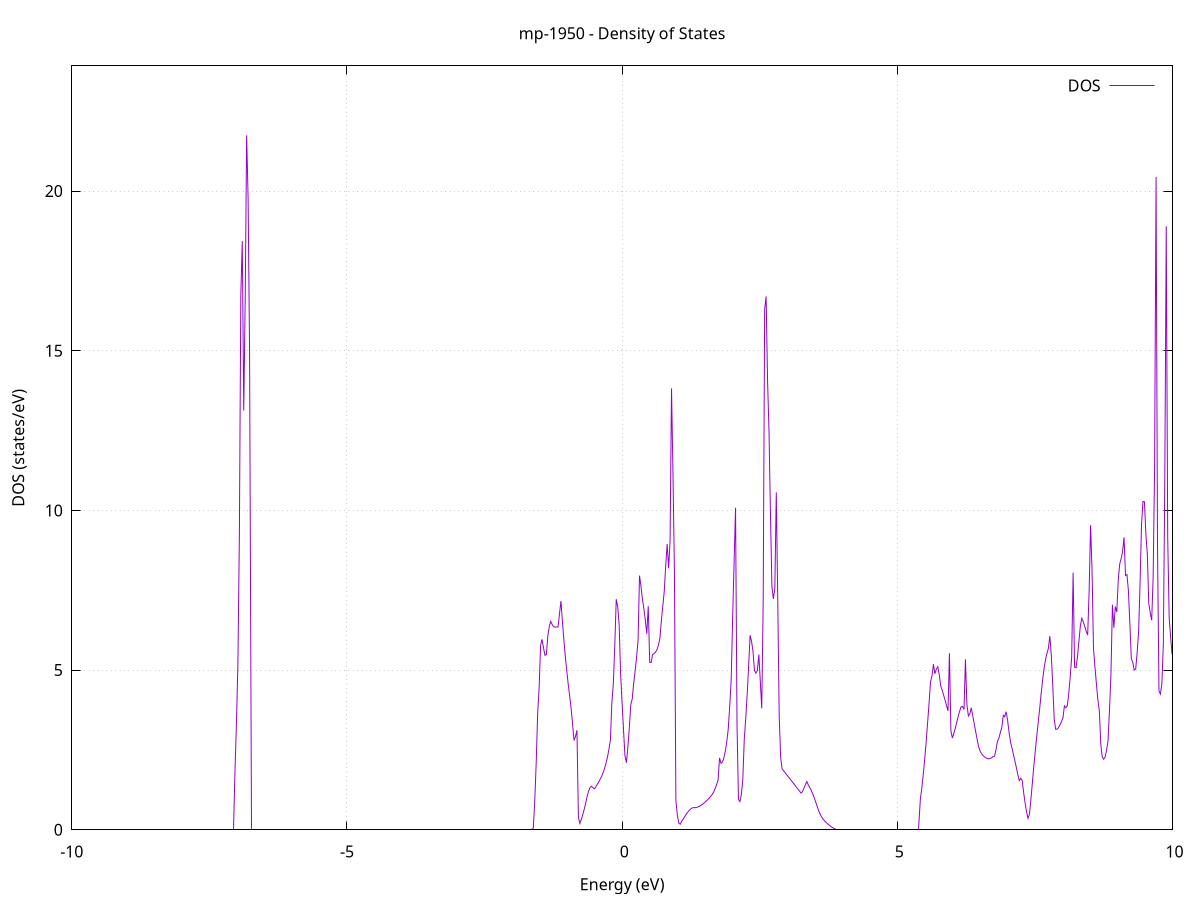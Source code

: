 set title 'mp-1950 - Density of States'
set xlabel 'Energy (eV)'
set ylabel 'DOS (states/eV)'
set grid
set xrange [-10:10]
set yrange [0:23.918]
set xzeroaxis lt -1
set terminal png size 800,600
set output 'mp-1950_dos_gnuplot.png'
plot '-' using 1:2 with lines title 'DOS'
-33.341000 0.000000
-33.314500 0.000000
-33.288100 0.000000
-33.261700 0.000000
-33.235200 0.000000
-33.208800 0.000000
-33.182300 0.000000
-33.155900 0.000000
-33.129500 0.000000
-33.103000 0.000000
-33.076600 0.000000
-33.050100 0.000000
-33.023700 0.000000
-32.997300 0.000000
-32.970800 0.000000
-32.944400 0.000000
-32.918000 0.000000
-32.891500 0.000000
-32.865100 0.000000
-32.838600 0.000000
-32.812200 0.000000
-32.785800 0.000000
-32.759300 0.000000
-32.732900 0.000000
-32.706400 0.000000
-32.680000 0.000000
-32.653600 0.000000
-32.627100 0.000000
-32.600700 0.000000
-32.574300 0.000000
-32.547800 0.000000
-32.521400 0.000000
-32.494900 0.000000
-32.468500 0.000000
-32.442100 0.000000
-32.415600 0.000000
-32.389200 0.000000
-32.362700 0.000000
-32.336300 0.000000
-32.309900 0.000000
-32.283400 0.000000
-32.257000 0.000000
-32.230500 0.000000
-32.204100 0.000000
-32.177700 0.000000
-32.151200 0.000000
-32.124800 0.000000
-32.098400 0.000000
-32.071900 0.000000
-32.045500 0.000000
-32.019000 0.000000
-31.992600 0.000000
-31.966200 0.000000
-31.939700 0.000000
-31.913300 0.000000
-31.886800 0.000000
-31.860400 0.000000
-31.834000 0.000000
-31.807500 0.000000
-31.781100 0.000000
-31.754600 0.000000
-31.728200 0.000000
-31.701800 0.000000
-31.675300 0.000000
-31.648900 0.000000
-31.622500 0.000000
-31.596000 0.000000
-31.569600 0.000000
-31.543100 0.000000
-31.516700 0.000000
-31.490300 0.000000
-31.463800 0.000000
-31.437400 0.000000
-31.410900 0.000000
-31.384500 0.000000
-31.358100 0.000000
-31.331600 0.000000
-31.305200 0.000000
-31.278700 0.000000
-31.252300 0.000000
-31.225900 0.000000
-31.199400 0.000000
-31.173000 0.000000
-31.146600 0.000000
-31.120100 0.000000
-31.093700 0.000000
-31.067200 0.000000
-31.040800 0.000000
-31.014400 0.000000
-30.987900 0.000000
-30.961500 0.000000
-30.935000 68.733800
-30.908600 0.000000
-30.882200 0.000000
-30.855700 0.000000
-30.829300 0.000000
-30.802900 0.000000
-30.776400 0.000000
-30.750000 0.000000
-30.723500 0.000000
-30.697100 0.000000
-30.670700 0.000000
-30.644200 0.000000
-30.617800 0.000000
-30.591300 0.000000
-30.564900 0.000000
-30.538500 0.000000
-30.512000 0.000000
-30.485600 0.000000
-30.459100 0.000000
-30.432700 0.000000
-30.406300 0.000000
-30.379800 0.000000
-30.353400 0.000000
-30.327000 0.000000
-30.300500 0.000000
-30.274100 0.000000
-30.247600 0.000000
-30.221200 0.000000
-30.194800 0.000000
-30.168300 0.000000
-30.141900 0.000000
-30.115400 0.000000
-30.089000 0.000000
-30.062600 0.000000
-30.036100 0.000000
-30.009700 0.000000
-29.983200 0.000000
-29.956800 0.000000
-29.930400 0.000000
-29.903900 0.000000
-29.877500 0.000000
-29.851100 0.000000
-29.824600 0.000000
-29.798200 0.000000
-29.771700 0.000000
-29.745300 0.000000
-29.718900 0.000000
-29.692400 0.000000
-29.666000 0.000000
-29.639500 0.000000
-29.613100 0.000000
-29.586700 0.000000
-29.560200 0.000000
-29.533800 0.000000
-29.507300 0.000000
-29.480900 0.000000
-29.454500 0.000000
-29.428000 0.000000
-29.401600 0.000000
-29.375200 0.000000
-29.348700 0.000000
-29.322300 0.000000
-29.295800 0.000000
-29.269400 0.000000
-29.243000 0.000000
-29.216500 0.000000
-29.190100 0.000000
-29.163600 0.000000
-29.137200 0.000000
-29.110800 0.000000
-29.084300 0.000000
-29.057900 0.000000
-29.031500 0.000000
-29.005000 0.000000
-28.978600 0.000000
-28.952100 0.000000
-28.925700 0.000000
-28.899300 0.000000
-28.872800 0.000000
-28.846400 0.000000
-28.819900 0.000000
-28.793500 0.000000
-28.767100 0.000000
-28.740600 0.000000
-28.714200 0.000000
-28.687700 0.000000
-28.661300 0.000000
-28.634900 0.000000
-28.608400 0.000000
-28.582000 0.000000
-28.555600 0.000000
-28.529100 0.000000
-28.502700 0.000000
-28.476200 0.000000
-28.449800 0.000000
-28.423400 0.000000
-28.396900 0.000000
-28.370500 0.000000
-28.344000 0.000000
-28.317600 0.000000
-28.291200 0.000000
-28.264700 0.000000
-28.238300 0.000000
-28.211800 0.000000
-28.185400 0.000000
-28.159000 0.000000
-28.132500 0.000000
-28.106100 0.000000
-28.079700 0.000000
-28.053200 0.000000
-28.026800 0.000000
-28.000300 0.000000
-27.973900 0.000000
-27.947500 0.000000
-27.921000 0.000000
-27.894600 0.000000
-27.868100 0.000000
-27.841700 0.000000
-27.815300 0.000000
-27.788800 0.000000
-27.762400 0.000000
-27.735900 0.000000
-27.709500 0.000000
-27.683100 0.000000
-27.656600 0.000000
-27.630200 0.000000
-27.603800 0.000000
-27.577300 0.000000
-27.550900 0.000000
-27.524400 0.000000
-27.498000 0.000000
-27.471600 0.000000
-27.445100 0.000000
-27.418700 0.000000
-27.392200 0.000000
-27.365800 0.000000
-27.339400 0.000000
-27.312900 0.000000
-27.286500 0.000000
-27.260100 0.000000
-27.233600 0.000000
-27.207200 0.000000
-27.180700 0.000000
-27.154300 0.000000
-27.127900 0.000000
-27.101400 0.000000
-27.075000 0.000000
-27.048500 0.000000
-27.022100 0.000000
-26.995700 0.000000
-26.969200 0.000000
-26.942800 0.000000
-26.916300 0.000000
-26.889900 0.000000
-26.863500 0.000000
-26.837000 0.000000
-26.810600 0.000000
-26.784200 0.000000
-26.757700 0.000000
-26.731300 0.000000
-26.704800 0.000000
-26.678400 0.000000
-26.652000 0.000000
-26.625500 0.000000
-26.599100 0.000000
-26.572600 0.000000
-26.546200 0.000000
-26.519800 0.000000
-26.493300 0.000000
-26.466900 0.000000
-26.440400 0.000000
-26.414000 0.000000
-26.387600 0.000000
-26.361100 0.000000
-26.334700 0.000000
-26.308300 0.000000
-26.281800 0.000000
-26.255400 0.000000
-26.228900 0.000000
-26.202500 0.000000
-26.176100 0.000000
-26.149600 0.000000
-26.123200 0.000000
-26.096700 0.000000
-26.070300 0.000000
-26.043900 0.000000
-26.017400 0.000000
-25.991000 0.000000
-25.964500 0.000000
-25.938100 0.000000
-25.911700 0.000000
-25.885200 0.000000
-25.858800 0.000000
-25.832400 0.000000
-25.805900 0.000000
-25.779500 0.000000
-25.753000 0.000000
-25.726600 0.000000
-25.700200 0.000000
-25.673700 0.000000
-25.647300 0.000000
-25.620800 0.000000
-25.594400 0.000000
-25.568000 0.000000
-25.541500 0.000000
-25.515100 0.000000
-25.488700 0.000000
-25.462200 0.000000
-25.435800 0.000000
-25.409300 0.000000
-25.382900 0.000000
-25.356500 0.000000
-25.330000 0.000000
-25.303600 0.000000
-25.277100 0.000000
-25.250700 0.000000
-25.224300 0.000000
-25.197800 0.000000
-25.171400 0.000000
-25.144900 0.000000
-25.118500 0.000000
-25.092100 0.000000
-25.065600 0.000000
-25.039200 0.000000
-25.012800 0.000000
-24.986300 0.000000
-24.959900 0.000000
-24.933400 0.000000
-24.907000 0.000000
-24.880600 0.000000
-24.854100 0.000000
-24.827700 0.000000
-24.801200 0.000000
-24.774800 0.000000
-24.748400 0.000000
-24.721900 0.000000
-24.695500 0.000000
-24.669000 0.000000
-24.642600 0.000000
-24.616200 0.000000
-24.589700 0.000000
-24.563300 0.000000
-24.536900 0.000000
-24.510400 0.000000
-24.484000 0.000000
-24.457500 0.000000
-24.431100 0.000000
-24.404700 0.000000
-24.378200 0.000000
-24.351800 0.000000
-24.325300 0.000000
-24.298900 0.000000
-24.272500 0.000000
-24.246000 0.000000
-24.219600 0.000000
-24.193100 0.000000
-24.166700 0.000000
-24.140300 0.000000
-24.113800 0.000000
-24.087400 0.000000
-24.061000 0.000000
-24.034500 0.000000
-24.008100 0.000000
-23.981600 0.000000
-23.955200 0.000000
-23.928800 0.000000
-23.902300 0.000000
-23.875900 0.000000
-23.849400 0.000000
-23.823000 0.000000
-23.796600 0.000000
-23.770100 0.000000
-23.743700 0.000000
-23.717300 0.000000
-23.690800 0.000000
-23.664400 0.000000
-23.637900 0.000000
-23.611500 0.000000
-23.585100 0.000000
-23.558600 0.000000
-23.532200 0.000000
-23.505700 0.000000
-23.479300 0.000000
-23.452900 0.000000
-23.426400 0.000000
-23.400000 0.000000
-23.373500 0.000000
-23.347100 0.000000
-23.320700 0.000000
-23.294200 0.000000
-23.267800 0.000000
-23.241400 0.000000
-23.214900 0.000000
-23.188500 0.000000
-23.162000 0.000000
-23.135600 0.000000
-23.109200 0.000000
-23.082700 0.000000
-23.056300 0.000000
-23.029800 0.000000
-23.003400 0.000000
-22.977000 0.000000
-22.950500 0.000000
-22.924100 0.000000
-22.897600 0.000000
-22.871200 0.000000
-22.844800 0.000000
-22.818300 0.000000
-22.791900 0.000000
-22.765500 0.000000
-22.739000 0.000000
-22.712600 0.000000
-22.686100 0.000000
-22.659700 0.000000
-22.633300 0.000000
-22.606800 0.000000
-22.580400 0.000000
-22.553900 0.000000
-22.527500 0.000000
-22.501100 0.000000
-22.474600 0.000000
-22.448200 0.000000
-22.421700 0.000000
-22.395300 0.000000
-22.368900 0.000000
-22.342400 0.000000
-22.316000 0.000000
-22.289600 0.000000
-22.263100 0.000000
-22.236700 0.000000
-22.210200 0.000000
-22.183800 0.000000
-22.157400 0.000000
-22.130900 0.000000
-22.104500 0.000000
-22.078000 0.000000
-22.051600 0.000000
-22.025200 0.000000
-21.998700 0.000000
-21.972300 0.000000
-21.945900 0.000000
-21.919400 0.000000
-21.893000 0.000000
-21.866500 0.000000
-21.840100 0.000000
-21.813700 0.000000
-21.787200 0.000000
-21.760800 0.000000
-21.734300 0.000000
-21.707900 0.000000
-21.681500 0.000000
-21.655000 0.000000
-21.628600 0.000000
-21.602100 0.000000
-21.575700 0.000000
-21.549300 0.000000
-21.522800 0.000000
-21.496400 0.000000
-21.470000 0.000000
-21.443500 0.000000
-21.417100 0.000000
-21.390600 0.000000
-21.364200 0.000000
-21.337800 0.000000
-21.311300 0.000000
-21.284900 0.000000
-21.258400 0.000000
-21.232000 0.000000
-21.205600 0.000000
-21.179100 0.000000
-21.152700 0.000000
-21.126200 0.000000
-21.099800 0.000000
-21.073400 0.000000
-21.046900 0.000000
-21.020500 0.000000
-20.994100 0.000000
-20.967600 0.000000
-20.941200 0.000000
-20.914700 0.000000
-20.888300 0.000000
-20.861900 0.000000
-20.835400 0.000000
-20.809000 0.000000
-20.782500 0.000000
-20.756100 0.000000
-20.729700 0.000000
-20.703200 0.000000
-20.676800 0.000000
-20.650300 0.000000
-20.623900 0.000000
-20.597500 0.000000
-20.571000 0.000000
-20.544600 0.000000
-20.518200 0.000000
-20.491700 0.000000
-20.465300 0.000000
-20.438800 0.000000
-20.412400 0.000000
-20.386000 0.000000
-20.359500 0.000000
-20.333100 0.000000
-20.306600 0.000000
-20.280200 0.000000
-20.253800 0.000000
-20.227300 0.000000
-20.200900 0.000000
-20.174500 0.000000
-20.148000 0.000000
-20.121600 0.000000
-20.095100 0.000000
-20.068700 0.000000
-20.042300 0.000000
-20.015800 0.000000
-19.989400 0.000000
-19.962900 0.000000
-19.936500 0.000000
-19.910100 0.000000
-19.883600 0.000000
-19.857200 0.000000
-19.830700 0.000000
-19.804300 0.000000
-19.777900 0.000000
-19.751400 0.000000
-19.725000 0.000000
-19.698600 0.000000
-19.672100 0.000000
-19.645700 0.000000
-19.619200 0.000000
-19.592800 0.000000
-19.566400 0.000000
-19.539900 0.000000
-19.513500 0.000000
-19.487000 0.000000
-19.460600 0.000000
-19.434200 0.000000
-19.407700 0.000000
-19.381300 0.000000
-19.354800 0.000000
-19.328400 0.000000
-19.302000 0.000000
-19.275500 0.000000
-19.249100 0.000000
-19.222700 0.000000
-19.196200 0.000000
-19.169800 0.000000
-19.143300 0.000000
-19.116900 0.000000
-19.090500 0.000000
-19.064000 0.000000
-19.037600 0.000000
-19.011100 0.000000
-18.984700 0.000000
-18.958300 0.000000
-18.931800 0.000000
-18.905400 0.000000
-18.878900 0.000000
-18.852500 0.000000
-18.826100 0.000000
-18.799600 0.000000
-18.773200 0.000000
-18.746800 0.000000
-18.720300 0.000000
-18.693900 0.000000
-18.667400 0.000000
-18.641000 0.000000
-18.614600 0.000000
-18.588100 0.000000
-18.561700 0.000000
-18.535200 0.000000
-18.508800 0.000000
-18.482400 0.000000
-18.455900 0.000000
-18.429500 0.000000
-18.403100 0.000000
-18.376600 0.000000
-18.350200 0.000000
-18.323700 0.000000
-18.297300 0.000000
-18.270900 0.000000
-18.244400 0.000000
-18.218000 0.000000
-18.191500 0.000000
-18.165100 0.000000
-18.138700 0.000000
-18.112200 0.000000
-18.085800 0.000000
-18.059300 0.000000
-18.032900 0.000000
-18.006500 0.000000
-17.980000 0.000000
-17.953600 0.000000
-17.927200 0.000000
-17.900700 0.000000
-17.874300 0.000000
-17.847800 0.000000
-17.821400 0.000000
-17.795000 0.000000
-17.768500 0.000000
-17.742100 0.000000
-17.715600 0.000000
-17.689200 0.000000
-17.662800 0.000000
-17.636300 0.000000
-17.609900 0.000000
-17.583400 0.000000
-17.557000 0.000000
-17.530600 0.000000
-17.504100 0.000000
-17.477700 0.000000
-17.451300 0.000000
-17.424800 0.000000
-17.398400 0.000000
-17.371900 0.000000
-17.345500 0.000000
-17.319100 0.000000
-17.292600 0.000000
-17.266200 0.000000
-17.239700 0.000000
-17.213300 0.000000
-17.186900 0.000000
-17.160400 0.000000
-17.134000 0.000000
-17.107500 0.000000
-17.081100 0.000000
-17.054700 0.000000
-17.028200 0.000000
-17.001800 0.000000
-16.975400 0.000000
-16.948900 0.000000
-16.922500 0.000000
-16.896000 0.000000
-16.869600 0.000000
-16.843200 0.000000
-16.816700 0.000000
-16.790300 0.000000
-16.763800 0.000000
-16.737400 0.000000
-16.711000 0.000000
-16.684500 0.000000
-16.658100 0.000000
-16.631700 0.000000
-16.605200 0.000000
-16.578800 0.000000
-16.552300 0.000000
-16.525900 0.000000
-16.499500 0.000000
-16.473000 0.000000
-16.446600 0.000000
-16.420100 0.000000
-16.393700 0.000000
-16.367300 0.000000
-16.340800 0.000000
-16.314400 0.000000
-16.287900 0.000000
-16.261500 0.000000
-16.235100 0.000000
-16.208600 0.000000
-16.182200 0.000000
-16.155800 0.000000
-16.129300 0.000000
-16.102900 0.000000
-16.076400 0.000000
-16.050000 0.000000
-16.023600 0.000000
-15.997100 0.000000
-15.970700 0.000000
-15.944200 0.000000
-15.917800 0.000000
-15.891400 0.000000
-15.864900 0.000000
-15.838500 0.000000
-15.812000 0.000000
-15.785600 0.000000
-15.759200 0.000000
-15.732700 0.000000
-15.706300 0.000000
-15.679900 0.000000
-15.653400 0.000000
-15.627000 0.000000
-15.600500 0.000000
-15.574100 0.000000
-15.547700 0.000000
-15.521200 0.000000
-15.494800 0.000000
-15.468300 0.000000
-15.441900 0.000000
-15.415500 0.000000
-15.389000 0.000000
-15.362600 0.000000
-15.336100 0.000000
-15.309700 0.000000
-15.283300 0.000000
-15.256800 0.000000
-15.230400 0.000000
-15.204000 0.000000
-15.177500 0.000000
-15.151100 0.000000
-15.124600 0.000000
-15.098200 0.000000
-15.071800 0.000000
-15.045300 0.000000
-15.018900 0.000000
-14.992400 0.000000
-14.966000 0.000000
-14.939600 0.000000
-14.913100 0.000000
-14.886700 0.000000
-14.860200 0.000000
-14.833800 0.000000
-14.807400 0.000000
-14.780900 0.000000
-14.754500 0.000000
-14.728100 0.000000
-14.701600 0.000000
-14.675200 0.000000
-14.648700 0.000000
-14.622300 0.000000
-14.595900 0.000000
-14.569400 0.000000
-14.543000 0.000000
-14.516500 0.000000
-14.490100 0.000000
-14.463700 0.000000
-14.437200 0.000000
-14.410800 0.000000
-14.384400 0.000000
-14.357900 0.000000
-14.331500 0.000000
-14.305000 0.000000
-14.278600 0.000000
-14.252200 0.000000
-14.225700 0.000000
-14.199300 0.000000
-14.172800 0.000000
-14.146400 0.000000
-14.120000 0.000000
-14.093500 0.000000
-14.067100 0.000000
-14.040600 0.000000
-14.014200 0.000000
-13.987800 0.000000
-13.961300 0.000000
-13.934900 0.000000
-13.908500 0.000000
-13.882000 0.000000
-13.855600 0.000000
-13.829100 0.000000
-13.802700 0.000000
-13.776300 0.000000
-13.749800 0.000000
-13.723400 0.000000
-13.696900 0.000000
-13.670500 0.000000
-13.644100 0.000000
-13.617600 0.000000
-13.591200 0.000000
-13.564700 0.000000
-13.538300 0.000000
-13.511900 0.000000
-13.485400 0.000000
-13.459000 0.000000
-13.432600 0.000000
-13.406100 0.000000
-13.379700 1.069900
-13.353200 2.104300
-13.326800 3.649800
-13.300400 5.592100
-13.273900 7.957500
-13.247500 16.824800
-13.221000 23.834900
-13.194600 24.399800
-13.168200 36.083800
-13.141700 24.067200
-13.115300 30.378300
-13.088800 54.629800
-13.062400 10.060500
-13.036000 83.080800
-13.009500 41.184300
-12.983100 54.212300
-12.956700 25.809800
-12.930200 11.988300
-12.903800 0.000000
-12.877300 0.000000
-12.850900 0.000000
-12.824500 0.000000
-12.798000 0.000000
-12.771600 0.000000
-12.745100 0.000000
-12.718700 0.000000
-12.692300 0.000000
-12.665800 0.000000
-12.639400 0.000000
-12.613000 0.000000
-12.586500 0.000000
-12.560100 0.000000
-12.533600 0.000000
-12.507200 0.000000
-12.480800 0.000000
-12.454300 0.000000
-12.427900 0.000000
-12.401400 0.000000
-12.375000 0.000000
-12.348600 0.000000
-12.322100 0.000000
-12.295700 0.000000
-12.269200 0.000000
-12.242800 0.000000
-12.216400 0.000000
-12.189900 0.000000
-12.163500 0.000000
-12.137100 0.000000
-12.110600 0.000000
-12.084200 0.000000
-12.057700 0.000000
-12.031300 0.000000
-12.004900 0.000000
-11.978400 0.000000
-11.952000 0.000000
-11.925500 0.000000
-11.899100 0.000000
-11.872700 0.000000
-11.846200 0.000000
-11.819800 0.000000
-11.793300 0.000000
-11.766900 0.000000
-11.740500 0.000000
-11.714000 0.000000
-11.687600 0.000000
-11.661200 0.000000
-11.634700 0.000000
-11.608300 0.000000
-11.581800 0.000000
-11.555400 0.000000
-11.529000 0.000000
-11.502500 0.000000
-11.476100 0.000000
-11.449600 0.000000
-11.423200 0.000000
-11.396800 0.000000
-11.370300 0.000000
-11.343900 0.000000
-11.317400 0.000000
-11.291000 0.000000
-11.264600 0.000000
-11.238100 0.000000
-11.211700 0.000000
-11.185300 0.000000
-11.158800 0.000000
-11.132400 0.000000
-11.105900 0.000000
-11.079500 0.000000
-11.053100 0.000000
-11.026600 0.000000
-11.000200 0.000000
-10.973700 0.000000
-10.947300 0.000000
-10.920900 0.004100
-10.894400 0.059800
-10.868000 0.181000
-10.841600 0.367700
-10.815100 0.619900
-10.788700 1.329200
-10.762200 1.282100
-10.735800 1.483100
-10.709400 1.708700
-10.682900 1.981900
-10.656500 2.302600
-10.630000 2.678800
-10.603600 3.282300
-10.577200 4.223100
-10.550700 5.698600
-10.524300 9.359300
-10.497800 11.851700
-10.471400 28.874200
-10.445000 5.139700
-10.418500 0.062500
-10.392100 31.404700
-10.365700 13.739800
-10.339200 10.954500
-10.312800 8.226000
-10.286300 4.374800
-10.259900 3.317700
-10.233500 1.702500
-10.207000 0.579100
-10.180600 0.045900
-10.154100 0.000000
-10.127700 0.000000
-10.101300 0.000000
-10.074800 0.000000
-10.048400 0.000000
-10.021900 0.000000
-9.995500 0.000000
-9.969100 0.000000
-9.942600 0.000000
-9.916200 0.000000
-9.889800 0.000000
-9.863300 0.000000
-9.836900 0.000000
-9.810400 0.000000
-9.784000 0.000000
-9.757600 0.000000
-9.731100 0.000000
-9.704700 0.000000
-9.678200 0.000000
-9.651800 0.000000
-9.625400 0.000000
-9.598900 0.000000
-9.572500 0.000000
-9.546000 0.000000
-9.519600 0.000000
-9.493200 0.000000
-9.466700 0.000000
-9.440300 0.000000
-9.413900 0.000000
-9.387400 0.000000
-9.361000 0.000000
-9.334500 0.000000
-9.308100 0.000000
-9.281700 0.000000
-9.255200 0.000000
-9.228800 0.000000
-9.202300 0.000000
-9.175900 0.000000
-9.149500 0.000000
-9.123000 0.000000
-9.096600 0.000000
-9.070200 0.000000
-9.043700 0.000000
-9.017300 0.000000
-8.990800 0.000000
-8.964400 0.000000
-8.938000 0.000000
-8.911500 0.000000
-8.885100 0.000000
-8.858600 0.000000
-8.832200 0.000000
-8.805800 0.000000
-8.779300 0.000000
-8.752900 0.000000
-8.726400 0.000000
-8.700000 0.000000
-8.673600 0.000000
-8.647100 0.000000
-8.620700 0.000000
-8.594300 0.000000
-8.567800 0.000000
-8.541400 0.000000
-8.514900 0.000000
-8.488500 0.000000
-8.462100 0.000000
-8.435600 0.000000
-8.409200 0.000000
-8.382700 0.000000
-8.356300 0.000000
-8.329900 0.000000
-8.303400 0.000000
-8.277000 0.000000
-8.250500 0.000000
-8.224100 0.000000
-8.197700 0.000000
-8.171200 0.000000
-8.144800 0.000000
-8.118400 0.000000
-8.091900 0.000000
-8.065500 0.000000
-8.039000 0.000000
-8.012600 0.000000
-7.986200 0.000000
-7.959700 0.000000
-7.933300 0.000000
-7.906800 0.000000
-7.880400 0.000000
-7.854000 0.000000
-7.827500 0.000000
-7.801100 0.000000
-7.774600 0.000000
-7.748200 0.000000
-7.721800 0.000000
-7.695300 0.000000
-7.668900 0.000000
-7.642500 0.000000
-7.616000 0.000000
-7.589600 0.000000
-7.563100 0.000000
-7.536700 0.000000
-7.510300 0.000000
-7.483800 0.000000
-7.457400 0.000000
-7.430900 0.000000
-7.404500 0.000000
-7.378100 0.000000
-7.351600 0.000000
-7.325200 0.000000
-7.298800 0.000000
-7.272300 0.000000
-7.245900 0.000000
-7.219400 0.000000
-7.193000 0.000000
-7.166600 0.000000
-7.140100 0.000000
-7.113700 0.000000
-7.087200 0.000000
-7.060800 0.000000
-7.034400 1.864900
-7.007900 3.359700
-6.981500 5.196500
-6.955000 9.201700
-6.928600 16.755200
-6.902200 18.429700
-6.875700 13.124200
-6.849300 16.572700
-6.822900 21.743500
-6.796400 19.775700
-6.770000 15.030600
-6.743500 0.000000
-6.717100 0.000000
-6.690700 0.000000
-6.664200 0.000000
-6.637800 0.000000
-6.611300 0.000000
-6.584900 0.000000
-6.558500 0.000000
-6.532000 0.000000
-6.505600 0.000000
-6.479100 0.000000
-6.452700 0.000000
-6.426300 0.000000
-6.399800 0.000000
-6.373400 0.000000
-6.347000 0.000000
-6.320500 0.000000
-6.294100 0.000000
-6.267600 0.000000
-6.241200 0.000000
-6.214800 0.000000
-6.188300 0.000000
-6.161900 0.000000
-6.135400 0.000000
-6.109000 0.000000
-6.082600 0.000000
-6.056100 0.000000
-6.029700 0.000000
-6.003200 0.000000
-5.976800 0.000000
-5.950400 0.000000
-5.923900 0.000000
-5.897500 0.000000
-5.871100 0.000000
-5.844600 0.000000
-5.818200 0.000000
-5.791700 0.000000
-5.765300 0.000000
-5.738900 0.000000
-5.712400 0.000000
-5.686000 0.000000
-5.659500 0.000000
-5.633100 0.000000
-5.606700 0.000000
-5.580200 0.000000
-5.553800 0.000000
-5.527400 0.000000
-5.500900 0.000000
-5.474500 0.000000
-5.448000 0.000000
-5.421600 0.000000
-5.395200 0.000000
-5.368700 0.000000
-5.342300 0.000000
-5.315800 0.000000
-5.289400 0.000000
-5.263000 0.000000
-5.236500 0.000000
-5.210100 0.000000
-5.183600 0.000000
-5.157200 0.000000
-5.130800 0.000000
-5.104300 0.000000
-5.077900 0.000000
-5.051500 0.000000
-5.025000 0.000000
-4.998600 0.000000
-4.972100 0.000000
-4.945700 0.000000
-4.919300 0.000000
-4.892800 0.000000
-4.866400 0.000000
-4.839900 0.000000
-4.813500 0.000000
-4.787100 0.000000
-4.760600 0.000000
-4.734200 0.000000
-4.707700 0.000000
-4.681300 0.000000
-4.654900 0.000000
-4.628400 0.000000
-4.602000 0.000000
-4.575600 0.000000
-4.549100 0.000000
-4.522700 0.000000
-4.496200 0.000000
-4.469800 0.000000
-4.443400 0.000000
-4.416900 0.000000
-4.390500 0.000000
-4.364000 0.000000
-4.337600 0.000000
-4.311200 0.000000
-4.284700 0.000000
-4.258300 0.000000
-4.231800 0.000000
-4.205400 0.000000
-4.179000 0.000000
-4.152500 0.000000
-4.126100 0.000000
-4.099700 0.000000
-4.073200 0.000000
-4.046800 0.000000
-4.020300 0.000000
-3.993900 0.000000
-3.967500 0.000000
-3.941000 0.000000
-3.914600 0.000000
-3.888100 0.000000
-3.861700 0.000000
-3.835300 0.000000
-3.808800 0.000000
-3.782400 0.000000
-3.756000 0.000000
-3.729500 0.000000
-3.703100 0.000000
-3.676600 0.000000
-3.650200 0.000000
-3.623800 0.000000
-3.597300 0.000000
-3.570900 0.000000
-3.544400 0.000000
-3.518000 0.000000
-3.491600 0.000000
-3.465100 0.000000
-3.438700 0.000000
-3.412200 0.000000
-3.385800 0.000000
-3.359400 0.000000
-3.332900 0.000000
-3.306500 0.000000
-3.280100 0.000000
-3.253600 0.000000
-3.227200 0.000000
-3.200700 0.000000
-3.174300 0.000000
-3.147900 0.000000
-3.121400 0.000000
-3.095000 0.000000
-3.068500 0.000000
-3.042100 0.000000
-3.015700 0.000000
-2.989200 0.000000
-2.962800 0.000000
-2.936300 0.000000
-2.909900 0.000000
-2.883500 0.000000
-2.857000 0.000000
-2.830600 0.000000
-2.804200 0.000000
-2.777700 0.000000
-2.751300 0.000000
-2.724800 0.000000
-2.698400 0.000000
-2.672000 0.000000
-2.645500 0.000000
-2.619100 0.000000
-2.592600 0.000000
-2.566200 0.000000
-2.539800 0.000000
-2.513300 0.000000
-2.486900 0.000000
-2.460400 0.000000
-2.434000 0.000000
-2.407600 0.000000
-2.381100 0.000000
-2.354700 0.000000
-2.328300 0.000000
-2.301800 0.000000
-2.275400 0.000000
-2.248900 0.000000
-2.222500 0.000000
-2.196100 0.000000
-2.169600 0.000000
-2.143200 0.000000
-2.116700 0.000000
-2.090300 0.000000
-2.063900 0.000000
-2.037400 0.000000
-2.011000 0.000000
-1.984600 0.000000
-1.958100 0.000000
-1.931700 0.000000
-1.905200 0.000000
-1.878800 0.000000
-1.852400 0.000000
-1.825900 0.000000
-1.799500 0.000000
-1.773000 0.000000
-1.746600 0.000000
-1.720200 0.000000
-1.693700 0.000000
-1.667300 0.000000
-1.640800 0.000000
-1.614400 0.051500
-1.588000 0.897300
-1.561500 2.097000
-1.535100 3.650600
-1.508700 4.422700
-1.482200 5.767900
-1.455800 5.963900
-1.429300 5.705200
-1.402900 5.464000
-1.376500 5.484500
-1.350000 6.076900
-1.323600 6.368400
-1.297100 6.525800
-1.270700 6.424700
-1.244300 6.358300
-1.217800 6.342600
-1.191400 6.350800
-1.164900 6.350100
-1.138500 6.758900
-1.112100 7.163200
-1.085600 6.530600
-1.059200 5.949500
-1.032800 5.432400
-1.006300 4.979800
-0.979900 4.557700
-0.953400 4.187400
-0.927000 3.798800
-0.900600 3.312200
-0.874100 2.796700
-0.847700 2.922500
-0.821200 3.115400
-0.794800 0.391800
-0.768400 0.197500
-0.741900 0.324500
-0.715500 0.473200
-0.689000 0.643600
-0.662600 0.835700
-0.636200 1.046000
-0.609700 1.213000
-0.583300 1.318600
-0.556900 1.362600
-0.530400 1.318700
-0.504000 1.280300
-0.477500 1.348500
-0.451100 1.422500
-0.424700 1.502300
-0.398200 1.588000
-0.371800 1.679400
-0.345300 1.790600
-0.318900 1.926800
-0.292500 2.082600
-0.266000 2.280500
-0.239600 2.523700
-0.213200 2.812100
-0.186700 3.992800
-0.160300 4.562900
-0.133800 5.768800
-0.107400 7.218900
-0.081000 6.988600
-0.054500 6.415700
-0.028100 4.898800
-0.001600 3.991000
0.024800 3.128200
0.051200 2.316400
0.077700 2.100600
0.104100 2.594000
0.130600 3.194300
0.157000 3.913800
0.183400 4.103100
0.209900 4.599900
0.236300 4.977100
0.262700 5.404000
0.289200 5.932700
0.315600 7.958300
0.342100 7.628600
0.368500 7.226600
0.394900 6.925300
0.421400 6.556100
0.447800 6.136100
0.474300 7.002100
0.500700 5.243600
0.527100 5.235300
0.553600 5.487200
0.580000 5.519200
0.606500 5.564600
0.632900 5.636300
0.659300 5.784800
0.685800 6.000700
0.712200 6.545600
0.738600 6.996500
0.765100 7.465500
0.791500 8.268000
0.818000 8.948500
0.844400 8.188600
0.870800 9.043400
0.897300 13.818900
0.923700 11.136200
0.950200 8.082700
0.976600 0.907500
1.003000 0.467100
1.029500 0.205900
1.055900 0.173300
1.082400 0.269500
1.108800 0.330800
1.135200 0.407900
1.161700 0.480200
1.188100 0.543300
1.214500 0.597200
1.241000 0.641800
1.267400 0.677200
1.293900 0.695600
1.320300 0.689400
1.346700 0.697300
1.373200 0.713800
1.399600 0.730800
1.426100 0.758600
1.452500 0.790000
1.478900 0.824900
1.505400 0.863300
1.531800 0.905200
1.558200 0.950600
1.584700 0.999600
1.611100 1.052100
1.637600 1.110000
1.664000 1.188400
1.690400 1.290800
1.716900 1.417100
1.743300 1.567400
1.769800 2.249700
1.796200 2.081200
1.822600 2.123900
1.849100 2.252700
1.875500 2.466900
1.902000 2.762100
1.928400 3.166100
1.954800 3.877700
1.981300 4.699100
2.007700 6.632000
2.034100 8.366400
2.060600 10.080600
2.087000 3.319100
2.113500 0.951100
2.139900 0.882600
2.166300 1.101400
2.192800 1.595300
2.219200 2.831700
2.245700 3.485900
2.272100 4.246500
2.298500 5.135300
2.325000 6.093900
2.351400 5.900000
2.377900 5.582000
2.404300 4.990600
2.430700 4.903300
2.457200 4.986800
2.483600 5.487000
2.510000 4.659500
2.536500 3.800400
2.562900 7.190200
2.589400 16.297900
2.615800 16.698800
2.642200 14.066700
2.668700 12.468600
2.695100 9.849900
2.721600 7.611700
2.748000 7.229200
2.774400 7.564300
2.800900 10.563900
2.827300 7.198900
2.853800 3.544600
2.880200 2.267200
2.906600 1.905200
2.933100 1.848100
2.959500 1.790900
2.985900 1.733400
3.012400 1.675800
3.038800 1.618000
3.065300 1.560100
3.091700 1.502000
3.118100 1.443700
3.144600 1.385300
3.171000 1.326700
3.197500 1.267900
3.223900 1.209000
3.250300 1.149900
3.276800 1.193700
3.303200 1.304900
3.329600 1.412100
3.356100 1.512000
3.382500 1.403400
3.409000 1.326200
3.435400 1.235000
3.461800 1.129900
3.488300 1.010800
3.514700 0.877800
3.541200 0.743900
3.567600 0.615100
3.594000 0.500200
3.620500 0.413700
3.646900 0.343300
3.673400 0.288700
3.699800 0.241400
3.726200 0.197800
3.752700 0.157800
3.779100 0.121600
3.805500 0.089000
3.832000 0.060200
3.858400 0.035000
3.884900 0.013500
3.911300 0.000000
3.937700 0.000000
3.964200 0.000000
3.990600 0.000000
4.017100 0.000000
4.043500 0.000000
4.069900 0.000000
4.096400 0.000000
4.122800 0.000000
4.149300 0.000000
4.175700 0.000000
4.202100 0.000000
4.228600 0.000000
4.255000 0.000000
4.281400 0.000000
4.307900 0.000000
4.334300 0.000000
4.360800 0.000000
4.387200 0.000000
4.413600 0.000000
4.440100 0.000000
4.466500 0.000000
4.493000 0.000000
4.519400 0.000000
4.545800 0.000000
4.572300 0.000000
4.598700 0.000000
4.625200 0.000000
4.651600 0.000000
4.678000 0.000000
4.704500 0.000000
4.730900 0.000000
4.757300 0.000000
4.783800 0.000000
4.810200 0.000000
4.836700 0.000000
4.863100 0.000000
4.889500 0.000000
4.916000 0.000000
4.942400 0.000000
4.968900 0.000000
4.995300 0.000000
5.021700 0.000000
5.048200 0.000000
5.074600 0.000000
5.101000 0.000000
5.127500 0.000000
5.153900 0.000000
5.180400 0.000000
5.206800 0.000000
5.233200 0.000000
5.259700 0.000000
5.286100 0.000000
5.312600 0.000000
5.339000 0.000000
5.365400 0.000000
5.391900 0.000000
5.418300 0.950500
5.444800 1.310000
5.471200 1.730300
5.497600 2.211500
5.524100 2.753400
5.550500 3.356200
5.576900 3.968200
5.603400 4.632400
5.629800 4.822300
5.656300 5.183700
5.682700 4.884000
5.709100 5.026900
5.735600 5.103300
5.762000 4.853800
5.788500 4.503500
5.814900 4.365900
5.841300 4.217000
5.867800 4.057000
5.894200 3.889300
5.920700 3.719300
5.947100 5.526100
5.973500 3.095300
6.000000 2.872700
6.026400 3.015200
6.052800 3.174600
6.079300 3.366800
6.105700 3.548300
6.132200 3.710300
6.158600 3.853000
6.185000 3.857800
6.211500 3.765000
6.237900 5.336000
6.264400 3.924000
6.290800 3.562800
6.317200 3.628400
6.343700 3.819200
6.370100 3.579800
6.396600 3.324600
6.423000 3.078200
6.449400 2.840500
6.475900 2.611500
6.502300 2.469900
6.528700 2.383700
6.555200 2.328300
6.581600 2.285900
6.608100 2.253600
6.634500 2.231400
6.660900 2.219400
6.687400 2.234900
6.713800 2.251600
6.740300 2.295200
6.766700 2.300200
6.793100 2.509700
6.819600 2.775700
6.846000 2.870700
6.872400 3.050200
6.898900 3.205400
6.925300 3.585100
6.951800 3.538100
6.978200 3.696500
7.004600 3.415600
7.031100 3.040300
7.057500 2.741600
7.084000 2.554700
7.110400 2.352900
7.136800 2.151900
7.163300 1.945100
7.189700 1.723600
7.216200 1.539900
7.242600 1.613700
7.269000 1.546100
7.295500 1.163800
7.321900 0.837000
7.348300 0.565900
7.374800 0.357200
7.401200 0.490300
7.427700 0.956800
7.454100 1.474700
7.480500 2.000500
7.507000 2.468300
7.533400 2.922000
7.559900 3.361500
7.586300 3.786800
7.612700 4.256800
7.639200 4.678300
7.665600 5.045900
7.692100 5.322200
7.718500 5.522400
7.744900 5.682000
7.771400 6.066200
7.797800 5.461300
7.824200 4.534700
7.850700 3.456000
7.877100 3.145600
7.903600 3.152500
7.930000 3.201000
7.956400 3.284900
7.982900 3.384300
8.009300 3.495800
8.035800 3.878100
8.062200 3.822900
8.088600 3.881200
8.115100 4.262700
8.141500 4.782600
8.168000 5.416300
8.194400 8.047700
8.220800 5.089000
8.247300 5.075000
8.273700 5.423900
8.300100 5.907900
8.326600 6.400100
8.353000 6.623700
8.379500 6.506300
8.405900 6.364800
8.432300 6.211000
8.458800 6.098700
8.485200 7.460500
8.511700 9.538300
8.538100 8.134600
8.564500 5.686600
8.591000 5.099300
8.617400 4.569700
8.643800 4.074100
8.670300 3.733900
8.696700 2.688500
8.723200 2.285200
8.749600 2.208800
8.776000 2.272400
8.802500 2.502000
8.828900 2.791100
8.855400 3.754400
8.881800 4.858400
8.908200 7.048000
8.934700 6.324600
8.961100 6.987200
8.987600 6.817900
9.014000 7.808900
9.040400 8.316500
9.066900 8.487700
9.093300 8.717600
9.119700 9.158000
9.146200 7.960000
9.172600 7.988400
9.199100 7.483900
9.225500 6.445800
9.251900 5.357500
9.278400 5.243400
9.304800 4.998300
9.331300 5.033100
9.357700 5.542500
9.384100 6.200100
9.410600 7.706400
9.437000 9.548700
9.463500 10.278300
9.489900 10.269500
9.516300 9.267900
9.542800 8.629900
9.569200 7.078800
9.595600 6.793600
9.622100 6.561600
9.648500 7.917300
9.675000 11.373700
9.701400 20.442000
9.727800 8.824900
9.754300 4.344600
9.780700 4.247700
9.807200 4.580400
9.833600 5.814700
9.860000 10.944800
9.886500 18.896600
9.912900 9.158700
9.939400 6.648400
9.965800 6.032900
9.992200 5.493600
10.018700 6.560200
10.045100 8.087800
10.071500 7.840300
10.098000 8.398000
10.124400 9.539700
10.150900 9.931100
10.177300 10.049400
10.203700 9.678000
10.230200 7.614500
10.256600 6.350900
10.283100 9.502000
10.309500 9.109500
10.335900 7.992100
10.362400 7.744700
10.388800 7.735900
10.415200 7.793600
10.441700 8.396000
10.468100 6.760100
10.494600 5.796700
10.521000 4.826500
10.547400 4.301100
10.573900 3.873700
10.600300 3.487100
10.626800 3.143000
10.653200 2.848300
10.679600 2.958100
10.706100 3.141300
10.732500 3.118700
10.759000 3.321200
10.785400 3.492300
10.811800 3.633400
10.838300 3.756500
10.864700 3.865800
10.891100 3.949200
10.917600 4.101900
10.944000 4.346400
10.970500 4.238800
10.996900 3.816300
11.023300 3.312700
11.049800 3.126400
11.076200 2.994000
11.102700 2.947600
11.129100 2.937800
11.155500 2.964600
11.182000 3.571000
11.208400 3.655300
11.234900 3.523200
11.261300 3.104800
11.287700 2.604000
11.314200 2.572900
11.340600 2.826100
11.367000 3.116000
11.393500 3.417900
11.419900 3.731800
11.446400 4.057900
11.472800 4.351200
11.499200 4.033600
11.525700 4.241200
11.552100 4.448100
11.578600 4.643600
11.605000 4.839800
11.631400 4.998500
11.657900 5.020500
11.684300 5.114100
11.710800 5.090700
11.737200 3.619500
11.763600 3.045000
11.790100 3.281800
11.816500 2.831300
11.842900 2.606200
11.869400 2.625100
11.895800 2.913700
11.922300 3.470400
11.948700 4.350100
11.975100 5.381500
12.001600 6.547700
12.028000 8.152100
12.054500 9.392200
12.080900 8.598900
12.107300 6.006300
12.133800 5.911600
12.160200 5.491900
12.186600 5.240000
12.213100 14.727400
12.239500 5.079500
12.266000 5.172800
12.292400 4.983900
12.318800 5.071000
12.345300 5.161400
12.371700 5.255100
12.398200 5.352200
12.424600 5.487700
12.451000 5.602900
12.477500 5.695400
12.503900 5.512400
12.530400 5.705200
12.556800 5.704200
12.583200 5.042300
12.609700 4.433100
12.636100 4.763500
12.662500 4.388400
12.689000 4.237200
12.715400 3.842700
12.741900 3.612900
12.768300 3.561400
12.794700 3.546600
12.821200 3.568800
12.847600 3.628700
12.874100 3.753900
12.900500 3.887200
12.926900 3.838400
12.953400 4.029500
12.979800 4.258500
13.006300 4.350300
13.032700 4.613300
13.059100 5.033400
13.085600 5.131300
13.112000 5.287700
13.138400 5.499800
13.164900 5.718500
13.191300 5.831300
13.217800 5.686400
13.244200 5.080500
13.270600 4.596900
13.297100 4.353200
13.323500 4.459000
13.350000 4.940400
13.376400 4.940500
13.402800 5.042200
13.429300 4.886100
13.455700 4.927300
13.482200 5.469200
13.508600 6.061600
13.535000 6.713200
13.561500 7.424000
13.587900 7.987300
13.614300 7.915600
13.640800 7.321800
13.667200 5.976700
13.693700 4.495500
13.720100 3.739700
13.746500 2.867100
13.773000 2.811700
13.799400 2.646300
13.825900 2.873700
13.852300 3.302500
13.878700 3.994400
13.905200 4.453500
13.931600 4.834600
13.958000 5.009200
13.984500 5.252300
14.010900 5.429900
14.037400 5.542100
14.063800 6.019200
14.090200 7.361200
14.116700 6.661800
14.143100 5.298000
14.169600 5.047800
14.196000 4.753100
14.222400 4.442900
14.248900 4.083900
14.275300 3.743400
14.301800 3.374900
14.328200 3.169000
14.354600 3.028500
14.381100 2.878900
14.407500 2.720300
14.433900 2.552700
14.460400 2.839000
14.486800 3.840600
14.513300 3.575200
14.539700 3.743700
14.566100 3.842700
14.592600 3.985200
14.619000 4.201600
14.645500 4.424300
14.671900 4.722300
14.698300 5.032400
14.724800 5.285200
14.751200 5.147800
14.777700 5.046600
14.804100 4.965100
14.830500 4.984900
14.857000 5.115100
14.883400 5.222600
14.909800 5.954400
14.936300 6.209000
14.962700 6.401800
14.989200 6.517100
15.015600 6.574100
15.042000 6.450500
15.068500 6.509100
15.094900 6.438900
15.121400 6.644200
15.147800 6.889300
15.174200 7.890300
15.200700 8.183900
15.227100 8.413000
15.253600 8.590000
15.280000 9.597400
15.306400 7.051000
15.332900 6.188000
15.359300 6.160000
15.385700 5.912900
15.412200 5.483700
15.438600 5.431200
15.465100 5.281400
15.491500 5.034400
15.517900 5.133000
15.544400 3.899100
15.570800 3.923700
15.597300 4.508900
15.623700 5.680400
15.650100 6.807500
15.676600 6.447100
15.703000 5.936800
15.729400 5.155800
15.755900 4.910200
15.782300 5.349300
15.808800 4.909300
15.835200 4.083500
15.861600 3.605000
15.888100 3.114500
15.914500 2.417400
15.941000 1.885600
15.967400 1.546700
15.993800 1.378500
16.020300 1.267100
16.046700 1.177400
16.073200 1.098600
16.099600 1.023600
16.126000 0.952500
16.152500 0.842900
16.178900 0.790600
16.205300 0.761700
16.231800 0.883800
16.258200 0.835100
16.284700 0.787700
16.311100 0.741700
16.337500 0.696900
16.364000 0.653400
16.390400 0.611200
16.416900 0.570300
16.443300 0.530700
16.469700 0.492500
16.496200 0.455500
16.522600 0.419800
16.549100 0.385400
16.575500 0.352300
16.601900 0.320400
16.628400 0.583900
16.654800 0.028600
16.681200 0.025500
16.707700 0.022600
16.734100 0.019900
16.760600 0.017400
16.787000 0.015000
16.813400 0.012800
16.839900 0.010800
16.866300 0.008900
16.892800 0.007200
16.919200 0.005700
16.945600 0.004400
16.972100 0.003200
16.998500 0.002300
17.025000 0.001500
17.051400 0.000800
17.077800 0.000400
17.104300 0.000100
17.130700 0.000000
17.157100 0.000000
17.183600 0.000000
17.210000 0.000000
17.236500 0.000000
17.262900 0.000000
17.289300 0.000000
17.315800 0.000000
17.342200 0.000000
17.368700 0.000000
17.395100 0.000000
17.421500 0.000000
17.448000 0.000000
17.474400 0.000000
17.500800 0.000000
17.527300 0.000000
17.553700 0.000000
17.580200 0.000000
17.606600 0.000000
17.633000 0.000000
17.659500 0.000000
17.685900 0.000000
17.712400 0.000000
17.738800 0.000000
17.765200 0.000000
17.791700 0.000000
17.818100 0.000000
17.844600 0.000000
17.871000 0.000000
17.897400 0.000000
17.923900 0.000000
17.950300 0.000000
17.976700 0.000000
18.003200 0.000000
18.029600 0.000000
18.056100 0.000000
18.082500 0.000000
18.108900 0.000000
18.135400 0.000000
18.161800 0.000000
18.188300 0.000000
18.214700 0.000000
18.241100 0.000000
18.267600 0.000000
18.294000 0.000000
18.320500 0.000000
18.346900 0.000000
18.373300 0.000000
18.399800 0.000000
18.426200 0.000000
18.452600 0.000000
18.479100 0.000000
18.505500 0.000000
18.532000 0.000000
18.558400 0.000000
18.584800 0.000000
18.611300 0.000000
18.637700 0.000000
18.664200 0.000000
18.690600 0.000000
18.717000 0.000000
18.743500 0.000000
18.769900 0.000000
18.796400 0.000000
18.822800 0.000000
18.849200 0.000000
18.875700 0.000000
18.902100 0.000000
18.928500 0.000000
18.955000 0.000000
18.981400 0.000000
19.007900 0.000000
19.034300 0.000000
19.060700 0.000000
19.087200 0.000000
19.113600 0.000000
19.140100 0.000000
19.166500 0.000000
19.192900 0.000000
19.219400 0.000000
19.245800 0.000000
19.272200 0.000000
19.298700 0.000000
19.325100 0.000000
19.351600 0.000000
19.378000 0.000000
19.404400 0.000000
19.430900 0.000000
19.457300 0.000000
19.483800 0.000000
19.510200 0.000000
19.536600 0.000000
e
